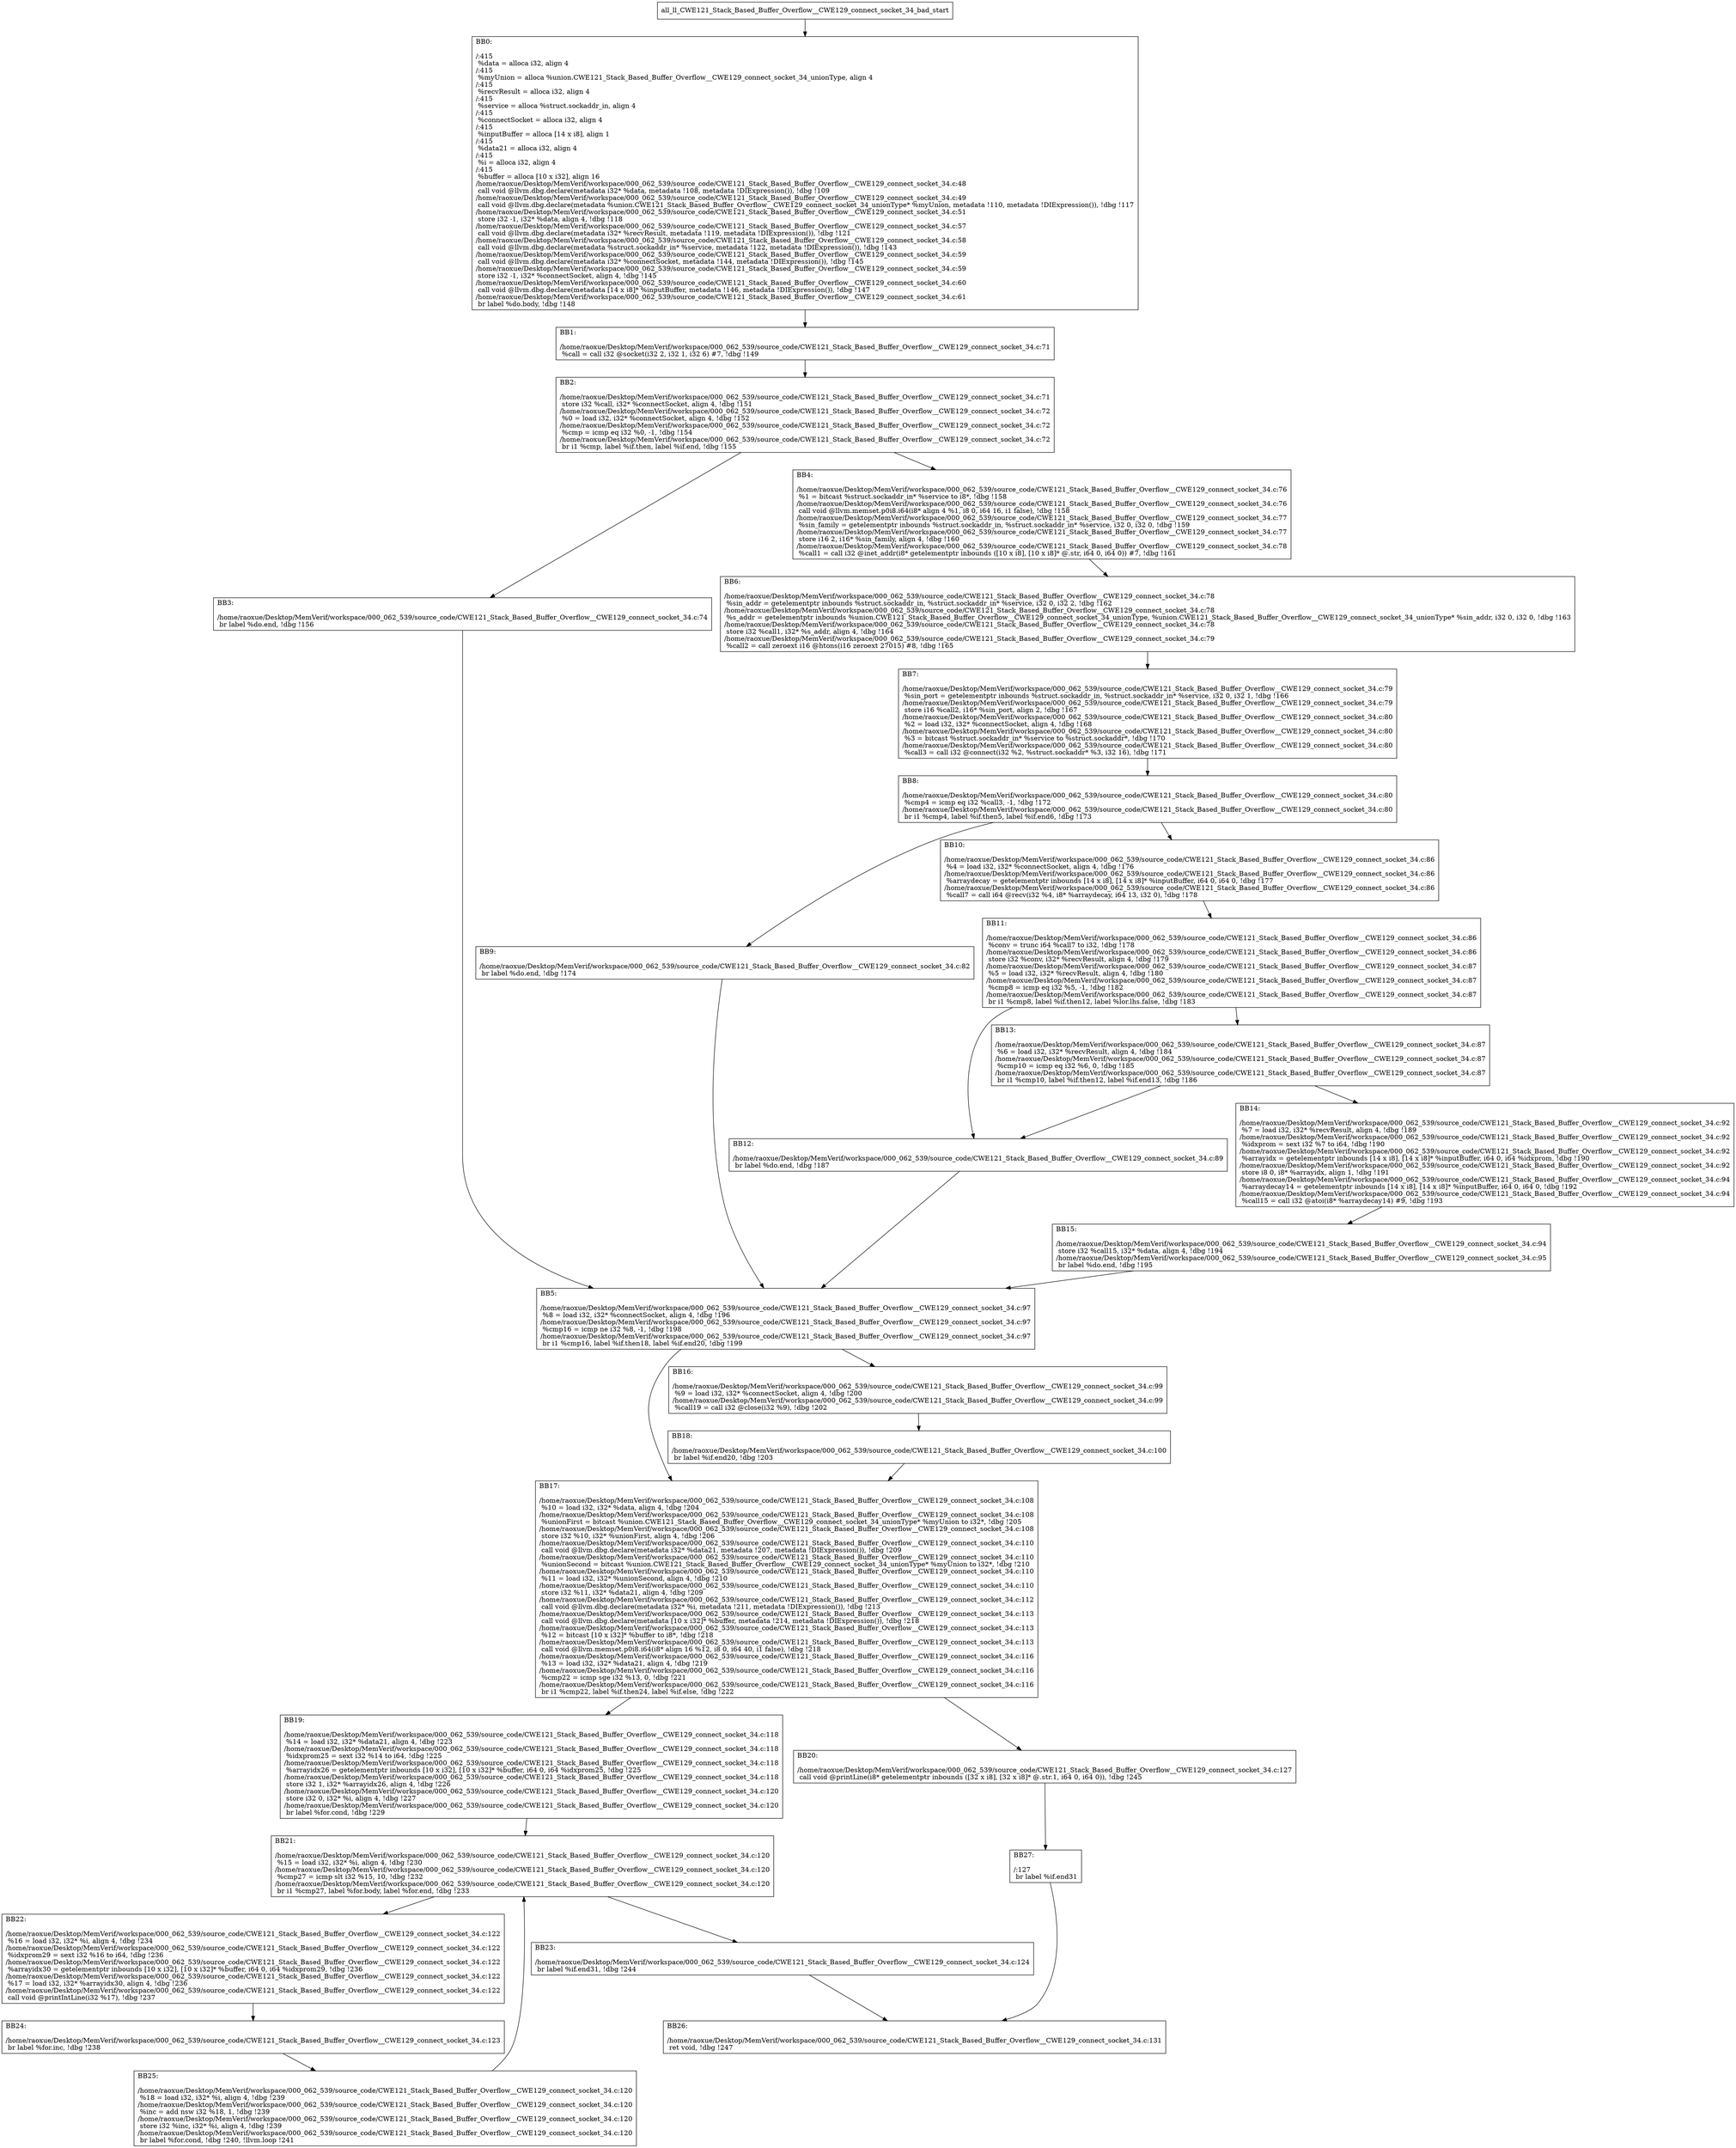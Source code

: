 digraph "CFG for'all_ll_CWE121_Stack_Based_Buffer_Overflow__CWE129_connect_socket_34_bad' function" {
	BBall_ll_CWE121_Stack_Based_Buffer_Overflow__CWE129_connect_socket_34_bad_start[shape=record,label="{all_ll_CWE121_Stack_Based_Buffer_Overflow__CWE129_connect_socket_34_bad_start}"];
	BBall_ll_CWE121_Stack_Based_Buffer_Overflow__CWE129_connect_socket_34_bad_start-> all_ll_CWE121_Stack_Based_Buffer_Overflow__CWE129_connect_socket_34_badBB0;
	all_ll_CWE121_Stack_Based_Buffer_Overflow__CWE129_connect_socket_34_badBB0 [shape=record, label="{BB0:\l\l/:415\l
  %data = alloca i32, align 4\l
/:415\l
  %myUnion = alloca %union.CWE121_Stack_Based_Buffer_Overflow__CWE129_connect_socket_34_unionType, align 4\l
/:415\l
  %recvResult = alloca i32, align 4\l
/:415\l
  %service = alloca %struct.sockaddr_in, align 4\l
/:415\l
  %connectSocket = alloca i32, align 4\l
/:415\l
  %inputBuffer = alloca [14 x i8], align 1\l
/:415\l
  %data21 = alloca i32, align 4\l
/:415\l
  %i = alloca i32, align 4\l
/:415\l
  %buffer = alloca [10 x i32], align 16\l
/home/raoxue/Desktop/MemVerif/workspace/000_062_539/source_code/CWE121_Stack_Based_Buffer_Overflow__CWE129_connect_socket_34.c:48\l
  call void @llvm.dbg.declare(metadata i32* %data, metadata !108, metadata !DIExpression()), !dbg !109\l
/home/raoxue/Desktop/MemVerif/workspace/000_062_539/source_code/CWE121_Stack_Based_Buffer_Overflow__CWE129_connect_socket_34.c:49\l
  call void @llvm.dbg.declare(metadata %union.CWE121_Stack_Based_Buffer_Overflow__CWE129_connect_socket_34_unionType* %myUnion, metadata !110, metadata !DIExpression()), !dbg !117\l
/home/raoxue/Desktop/MemVerif/workspace/000_062_539/source_code/CWE121_Stack_Based_Buffer_Overflow__CWE129_connect_socket_34.c:51\l
  store i32 -1, i32* %data, align 4, !dbg !118\l
/home/raoxue/Desktop/MemVerif/workspace/000_062_539/source_code/CWE121_Stack_Based_Buffer_Overflow__CWE129_connect_socket_34.c:57\l
  call void @llvm.dbg.declare(metadata i32* %recvResult, metadata !119, metadata !DIExpression()), !dbg !121\l
/home/raoxue/Desktop/MemVerif/workspace/000_062_539/source_code/CWE121_Stack_Based_Buffer_Overflow__CWE129_connect_socket_34.c:58\l
  call void @llvm.dbg.declare(metadata %struct.sockaddr_in* %service, metadata !122, metadata !DIExpression()), !dbg !143\l
/home/raoxue/Desktop/MemVerif/workspace/000_062_539/source_code/CWE121_Stack_Based_Buffer_Overflow__CWE129_connect_socket_34.c:59\l
  call void @llvm.dbg.declare(metadata i32* %connectSocket, metadata !144, metadata !DIExpression()), !dbg !145\l
/home/raoxue/Desktop/MemVerif/workspace/000_062_539/source_code/CWE121_Stack_Based_Buffer_Overflow__CWE129_connect_socket_34.c:59\l
  store i32 -1, i32* %connectSocket, align 4, !dbg !145\l
/home/raoxue/Desktop/MemVerif/workspace/000_062_539/source_code/CWE121_Stack_Based_Buffer_Overflow__CWE129_connect_socket_34.c:60\l
  call void @llvm.dbg.declare(metadata [14 x i8]* %inputBuffer, metadata !146, metadata !DIExpression()), !dbg !147\l
/home/raoxue/Desktop/MemVerif/workspace/000_062_539/source_code/CWE121_Stack_Based_Buffer_Overflow__CWE129_connect_socket_34.c:61\l
  br label %do.body, !dbg !148\l
}"];
	all_ll_CWE121_Stack_Based_Buffer_Overflow__CWE129_connect_socket_34_badBB0-> all_ll_CWE121_Stack_Based_Buffer_Overflow__CWE129_connect_socket_34_badBB1;
	all_ll_CWE121_Stack_Based_Buffer_Overflow__CWE129_connect_socket_34_badBB1 [shape=record, label="{BB1:\l\l/home/raoxue/Desktop/MemVerif/workspace/000_062_539/source_code/CWE121_Stack_Based_Buffer_Overflow__CWE129_connect_socket_34.c:71\l
  %call = call i32 @socket(i32 2, i32 1, i32 6) #7, !dbg !149\l
}"];
	all_ll_CWE121_Stack_Based_Buffer_Overflow__CWE129_connect_socket_34_badBB1-> all_ll_CWE121_Stack_Based_Buffer_Overflow__CWE129_connect_socket_34_badBB2;
	all_ll_CWE121_Stack_Based_Buffer_Overflow__CWE129_connect_socket_34_badBB2 [shape=record, label="{BB2:\l\l/home/raoxue/Desktop/MemVerif/workspace/000_062_539/source_code/CWE121_Stack_Based_Buffer_Overflow__CWE129_connect_socket_34.c:71\l
  store i32 %call, i32* %connectSocket, align 4, !dbg !151\l
/home/raoxue/Desktop/MemVerif/workspace/000_062_539/source_code/CWE121_Stack_Based_Buffer_Overflow__CWE129_connect_socket_34.c:72\l
  %0 = load i32, i32* %connectSocket, align 4, !dbg !152\l
/home/raoxue/Desktop/MemVerif/workspace/000_062_539/source_code/CWE121_Stack_Based_Buffer_Overflow__CWE129_connect_socket_34.c:72\l
  %cmp = icmp eq i32 %0, -1, !dbg !154\l
/home/raoxue/Desktop/MemVerif/workspace/000_062_539/source_code/CWE121_Stack_Based_Buffer_Overflow__CWE129_connect_socket_34.c:72\l
  br i1 %cmp, label %if.then, label %if.end, !dbg !155\l
}"];
	all_ll_CWE121_Stack_Based_Buffer_Overflow__CWE129_connect_socket_34_badBB2-> all_ll_CWE121_Stack_Based_Buffer_Overflow__CWE129_connect_socket_34_badBB3;
	all_ll_CWE121_Stack_Based_Buffer_Overflow__CWE129_connect_socket_34_badBB2-> all_ll_CWE121_Stack_Based_Buffer_Overflow__CWE129_connect_socket_34_badBB4;
	all_ll_CWE121_Stack_Based_Buffer_Overflow__CWE129_connect_socket_34_badBB3 [shape=record, label="{BB3:\l\l/home/raoxue/Desktop/MemVerif/workspace/000_062_539/source_code/CWE121_Stack_Based_Buffer_Overflow__CWE129_connect_socket_34.c:74\l
  br label %do.end, !dbg !156\l
}"];
	all_ll_CWE121_Stack_Based_Buffer_Overflow__CWE129_connect_socket_34_badBB3-> all_ll_CWE121_Stack_Based_Buffer_Overflow__CWE129_connect_socket_34_badBB5;
	all_ll_CWE121_Stack_Based_Buffer_Overflow__CWE129_connect_socket_34_badBB4 [shape=record, label="{BB4:\l\l/home/raoxue/Desktop/MemVerif/workspace/000_062_539/source_code/CWE121_Stack_Based_Buffer_Overflow__CWE129_connect_socket_34.c:76\l
  %1 = bitcast %struct.sockaddr_in* %service to i8*, !dbg !158\l
/home/raoxue/Desktop/MemVerif/workspace/000_062_539/source_code/CWE121_Stack_Based_Buffer_Overflow__CWE129_connect_socket_34.c:76\l
  call void @llvm.memset.p0i8.i64(i8* align 4 %1, i8 0, i64 16, i1 false), !dbg !158\l
/home/raoxue/Desktop/MemVerif/workspace/000_062_539/source_code/CWE121_Stack_Based_Buffer_Overflow__CWE129_connect_socket_34.c:77\l
  %sin_family = getelementptr inbounds %struct.sockaddr_in, %struct.sockaddr_in* %service, i32 0, i32 0, !dbg !159\l
/home/raoxue/Desktop/MemVerif/workspace/000_062_539/source_code/CWE121_Stack_Based_Buffer_Overflow__CWE129_connect_socket_34.c:77\l
  store i16 2, i16* %sin_family, align 4, !dbg !160\l
/home/raoxue/Desktop/MemVerif/workspace/000_062_539/source_code/CWE121_Stack_Based_Buffer_Overflow__CWE129_connect_socket_34.c:78\l
  %call1 = call i32 @inet_addr(i8* getelementptr inbounds ([10 x i8], [10 x i8]* @.str, i64 0, i64 0)) #7, !dbg !161\l
}"];
	all_ll_CWE121_Stack_Based_Buffer_Overflow__CWE129_connect_socket_34_badBB4-> all_ll_CWE121_Stack_Based_Buffer_Overflow__CWE129_connect_socket_34_badBB6;
	all_ll_CWE121_Stack_Based_Buffer_Overflow__CWE129_connect_socket_34_badBB6 [shape=record, label="{BB6:\l\l/home/raoxue/Desktop/MemVerif/workspace/000_062_539/source_code/CWE121_Stack_Based_Buffer_Overflow__CWE129_connect_socket_34.c:78\l
  %sin_addr = getelementptr inbounds %struct.sockaddr_in, %struct.sockaddr_in* %service, i32 0, i32 2, !dbg !162\l
/home/raoxue/Desktop/MemVerif/workspace/000_062_539/source_code/CWE121_Stack_Based_Buffer_Overflow__CWE129_connect_socket_34.c:78\l
  %s_addr = getelementptr inbounds %union.CWE121_Stack_Based_Buffer_Overflow__CWE129_connect_socket_34_unionType, %union.CWE121_Stack_Based_Buffer_Overflow__CWE129_connect_socket_34_unionType* %sin_addr, i32 0, i32 0, !dbg !163\l
/home/raoxue/Desktop/MemVerif/workspace/000_062_539/source_code/CWE121_Stack_Based_Buffer_Overflow__CWE129_connect_socket_34.c:78\l
  store i32 %call1, i32* %s_addr, align 4, !dbg !164\l
/home/raoxue/Desktop/MemVerif/workspace/000_062_539/source_code/CWE121_Stack_Based_Buffer_Overflow__CWE129_connect_socket_34.c:79\l
  %call2 = call zeroext i16 @htons(i16 zeroext 27015) #8, !dbg !165\l
}"];
	all_ll_CWE121_Stack_Based_Buffer_Overflow__CWE129_connect_socket_34_badBB6-> all_ll_CWE121_Stack_Based_Buffer_Overflow__CWE129_connect_socket_34_badBB7;
	all_ll_CWE121_Stack_Based_Buffer_Overflow__CWE129_connect_socket_34_badBB7 [shape=record, label="{BB7:\l\l/home/raoxue/Desktop/MemVerif/workspace/000_062_539/source_code/CWE121_Stack_Based_Buffer_Overflow__CWE129_connect_socket_34.c:79\l
  %sin_port = getelementptr inbounds %struct.sockaddr_in, %struct.sockaddr_in* %service, i32 0, i32 1, !dbg !166\l
/home/raoxue/Desktop/MemVerif/workspace/000_062_539/source_code/CWE121_Stack_Based_Buffer_Overflow__CWE129_connect_socket_34.c:79\l
  store i16 %call2, i16* %sin_port, align 2, !dbg !167\l
/home/raoxue/Desktop/MemVerif/workspace/000_062_539/source_code/CWE121_Stack_Based_Buffer_Overflow__CWE129_connect_socket_34.c:80\l
  %2 = load i32, i32* %connectSocket, align 4, !dbg !168\l
/home/raoxue/Desktop/MemVerif/workspace/000_062_539/source_code/CWE121_Stack_Based_Buffer_Overflow__CWE129_connect_socket_34.c:80\l
  %3 = bitcast %struct.sockaddr_in* %service to %struct.sockaddr*, !dbg !170\l
/home/raoxue/Desktop/MemVerif/workspace/000_062_539/source_code/CWE121_Stack_Based_Buffer_Overflow__CWE129_connect_socket_34.c:80\l
  %call3 = call i32 @connect(i32 %2, %struct.sockaddr* %3, i32 16), !dbg !171\l
}"];
	all_ll_CWE121_Stack_Based_Buffer_Overflow__CWE129_connect_socket_34_badBB7-> all_ll_CWE121_Stack_Based_Buffer_Overflow__CWE129_connect_socket_34_badBB8;
	all_ll_CWE121_Stack_Based_Buffer_Overflow__CWE129_connect_socket_34_badBB8 [shape=record, label="{BB8:\l\l/home/raoxue/Desktop/MemVerif/workspace/000_062_539/source_code/CWE121_Stack_Based_Buffer_Overflow__CWE129_connect_socket_34.c:80\l
  %cmp4 = icmp eq i32 %call3, -1, !dbg !172\l
/home/raoxue/Desktop/MemVerif/workspace/000_062_539/source_code/CWE121_Stack_Based_Buffer_Overflow__CWE129_connect_socket_34.c:80\l
  br i1 %cmp4, label %if.then5, label %if.end6, !dbg !173\l
}"];
	all_ll_CWE121_Stack_Based_Buffer_Overflow__CWE129_connect_socket_34_badBB8-> all_ll_CWE121_Stack_Based_Buffer_Overflow__CWE129_connect_socket_34_badBB9;
	all_ll_CWE121_Stack_Based_Buffer_Overflow__CWE129_connect_socket_34_badBB8-> all_ll_CWE121_Stack_Based_Buffer_Overflow__CWE129_connect_socket_34_badBB10;
	all_ll_CWE121_Stack_Based_Buffer_Overflow__CWE129_connect_socket_34_badBB9 [shape=record, label="{BB9:\l\l/home/raoxue/Desktop/MemVerif/workspace/000_062_539/source_code/CWE121_Stack_Based_Buffer_Overflow__CWE129_connect_socket_34.c:82\l
  br label %do.end, !dbg !174\l
}"];
	all_ll_CWE121_Stack_Based_Buffer_Overflow__CWE129_connect_socket_34_badBB9-> all_ll_CWE121_Stack_Based_Buffer_Overflow__CWE129_connect_socket_34_badBB5;
	all_ll_CWE121_Stack_Based_Buffer_Overflow__CWE129_connect_socket_34_badBB10 [shape=record, label="{BB10:\l\l/home/raoxue/Desktop/MemVerif/workspace/000_062_539/source_code/CWE121_Stack_Based_Buffer_Overflow__CWE129_connect_socket_34.c:86\l
  %4 = load i32, i32* %connectSocket, align 4, !dbg !176\l
/home/raoxue/Desktop/MemVerif/workspace/000_062_539/source_code/CWE121_Stack_Based_Buffer_Overflow__CWE129_connect_socket_34.c:86\l
  %arraydecay = getelementptr inbounds [14 x i8], [14 x i8]* %inputBuffer, i64 0, i64 0, !dbg !177\l
/home/raoxue/Desktop/MemVerif/workspace/000_062_539/source_code/CWE121_Stack_Based_Buffer_Overflow__CWE129_connect_socket_34.c:86\l
  %call7 = call i64 @recv(i32 %4, i8* %arraydecay, i64 13, i32 0), !dbg !178\l
}"];
	all_ll_CWE121_Stack_Based_Buffer_Overflow__CWE129_connect_socket_34_badBB10-> all_ll_CWE121_Stack_Based_Buffer_Overflow__CWE129_connect_socket_34_badBB11;
	all_ll_CWE121_Stack_Based_Buffer_Overflow__CWE129_connect_socket_34_badBB11 [shape=record, label="{BB11:\l\l/home/raoxue/Desktop/MemVerif/workspace/000_062_539/source_code/CWE121_Stack_Based_Buffer_Overflow__CWE129_connect_socket_34.c:86\l
  %conv = trunc i64 %call7 to i32, !dbg !178\l
/home/raoxue/Desktop/MemVerif/workspace/000_062_539/source_code/CWE121_Stack_Based_Buffer_Overflow__CWE129_connect_socket_34.c:86\l
  store i32 %conv, i32* %recvResult, align 4, !dbg !179\l
/home/raoxue/Desktop/MemVerif/workspace/000_062_539/source_code/CWE121_Stack_Based_Buffer_Overflow__CWE129_connect_socket_34.c:87\l
  %5 = load i32, i32* %recvResult, align 4, !dbg !180\l
/home/raoxue/Desktop/MemVerif/workspace/000_062_539/source_code/CWE121_Stack_Based_Buffer_Overflow__CWE129_connect_socket_34.c:87\l
  %cmp8 = icmp eq i32 %5, -1, !dbg !182\l
/home/raoxue/Desktop/MemVerif/workspace/000_062_539/source_code/CWE121_Stack_Based_Buffer_Overflow__CWE129_connect_socket_34.c:87\l
  br i1 %cmp8, label %if.then12, label %lor.lhs.false, !dbg !183\l
}"];
	all_ll_CWE121_Stack_Based_Buffer_Overflow__CWE129_connect_socket_34_badBB11-> all_ll_CWE121_Stack_Based_Buffer_Overflow__CWE129_connect_socket_34_badBB12;
	all_ll_CWE121_Stack_Based_Buffer_Overflow__CWE129_connect_socket_34_badBB11-> all_ll_CWE121_Stack_Based_Buffer_Overflow__CWE129_connect_socket_34_badBB13;
	all_ll_CWE121_Stack_Based_Buffer_Overflow__CWE129_connect_socket_34_badBB13 [shape=record, label="{BB13:\l\l/home/raoxue/Desktop/MemVerif/workspace/000_062_539/source_code/CWE121_Stack_Based_Buffer_Overflow__CWE129_connect_socket_34.c:87\l
  %6 = load i32, i32* %recvResult, align 4, !dbg !184\l
/home/raoxue/Desktop/MemVerif/workspace/000_062_539/source_code/CWE121_Stack_Based_Buffer_Overflow__CWE129_connect_socket_34.c:87\l
  %cmp10 = icmp eq i32 %6, 0, !dbg !185\l
/home/raoxue/Desktop/MemVerif/workspace/000_062_539/source_code/CWE121_Stack_Based_Buffer_Overflow__CWE129_connect_socket_34.c:87\l
  br i1 %cmp10, label %if.then12, label %if.end13, !dbg !186\l
}"];
	all_ll_CWE121_Stack_Based_Buffer_Overflow__CWE129_connect_socket_34_badBB13-> all_ll_CWE121_Stack_Based_Buffer_Overflow__CWE129_connect_socket_34_badBB12;
	all_ll_CWE121_Stack_Based_Buffer_Overflow__CWE129_connect_socket_34_badBB13-> all_ll_CWE121_Stack_Based_Buffer_Overflow__CWE129_connect_socket_34_badBB14;
	all_ll_CWE121_Stack_Based_Buffer_Overflow__CWE129_connect_socket_34_badBB12 [shape=record, label="{BB12:\l\l/home/raoxue/Desktop/MemVerif/workspace/000_062_539/source_code/CWE121_Stack_Based_Buffer_Overflow__CWE129_connect_socket_34.c:89\l
  br label %do.end, !dbg !187\l
}"];
	all_ll_CWE121_Stack_Based_Buffer_Overflow__CWE129_connect_socket_34_badBB12-> all_ll_CWE121_Stack_Based_Buffer_Overflow__CWE129_connect_socket_34_badBB5;
	all_ll_CWE121_Stack_Based_Buffer_Overflow__CWE129_connect_socket_34_badBB14 [shape=record, label="{BB14:\l\l/home/raoxue/Desktop/MemVerif/workspace/000_062_539/source_code/CWE121_Stack_Based_Buffer_Overflow__CWE129_connect_socket_34.c:92\l
  %7 = load i32, i32* %recvResult, align 4, !dbg !189\l
/home/raoxue/Desktop/MemVerif/workspace/000_062_539/source_code/CWE121_Stack_Based_Buffer_Overflow__CWE129_connect_socket_34.c:92\l
  %idxprom = sext i32 %7 to i64, !dbg !190\l
/home/raoxue/Desktop/MemVerif/workspace/000_062_539/source_code/CWE121_Stack_Based_Buffer_Overflow__CWE129_connect_socket_34.c:92\l
  %arrayidx = getelementptr inbounds [14 x i8], [14 x i8]* %inputBuffer, i64 0, i64 %idxprom, !dbg !190\l
/home/raoxue/Desktop/MemVerif/workspace/000_062_539/source_code/CWE121_Stack_Based_Buffer_Overflow__CWE129_connect_socket_34.c:92\l
  store i8 0, i8* %arrayidx, align 1, !dbg !191\l
/home/raoxue/Desktop/MemVerif/workspace/000_062_539/source_code/CWE121_Stack_Based_Buffer_Overflow__CWE129_connect_socket_34.c:94\l
  %arraydecay14 = getelementptr inbounds [14 x i8], [14 x i8]* %inputBuffer, i64 0, i64 0, !dbg !192\l
/home/raoxue/Desktop/MemVerif/workspace/000_062_539/source_code/CWE121_Stack_Based_Buffer_Overflow__CWE129_connect_socket_34.c:94\l
  %call15 = call i32 @atoi(i8* %arraydecay14) #9, !dbg !193\l
}"];
	all_ll_CWE121_Stack_Based_Buffer_Overflow__CWE129_connect_socket_34_badBB14-> all_ll_CWE121_Stack_Based_Buffer_Overflow__CWE129_connect_socket_34_badBB15;
	all_ll_CWE121_Stack_Based_Buffer_Overflow__CWE129_connect_socket_34_badBB15 [shape=record, label="{BB15:\l\l/home/raoxue/Desktop/MemVerif/workspace/000_062_539/source_code/CWE121_Stack_Based_Buffer_Overflow__CWE129_connect_socket_34.c:94\l
  store i32 %call15, i32* %data, align 4, !dbg !194\l
/home/raoxue/Desktop/MemVerif/workspace/000_062_539/source_code/CWE121_Stack_Based_Buffer_Overflow__CWE129_connect_socket_34.c:95\l
  br label %do.end, !dbg !195\l
}"];
	all_ll_CWE121_Stack_Based_Buffer_Overflow__CWE129_connect_socket_34_badBB15-> all_ll_CWE121_Stack_Based_Buffer_Overflow__CWE129_connect_socket_34_badBB5;
	all_ll_CWE121_Stack_Based_Buffer_Overflow__CWE129_connect_socket_34_badBB5 [shape=record, label="{BB5:\l\l/home/raoxue/Desktop/MemVerif/workspace/000_062_539/source_code/CWE121_Stack_Based_Buffer_Overflow__CWE129_connect_socket_34.c:97\l
  %8 = load i32, i32* %connectSocket, align 4, !dbg !196\l
/home/raoxue/Desktop/MemVerif/workspace/000_062_539/source_code/CWE121_Stack_Based_Buffer_Overflow__CWE129_connect_socket_34.c:97\l
  %cmp16 = icmp ne i32 %8, -1, !dbg !198\l
/home/raoxue/Desktop/MemVerif/workspace/000_062_539/source_code/CWE121_Stack_Based_Buffer_Overflow__CWE129_connect_socket_34.c:97\l
  br i1 %cmp16, label %if.then18, label %if.end20, !dbg !199\l
}"];
	all_ll_CWE121_Stack_Based_Buffer_Overflow__CWE129_connect_socket_34_badBB5-> all_ll_CWE121_Stack_Based_Buffer_Overflow__CWE129_connect_socket_34_badBB16;
	all_ll_CWE121_Stack_Based_Buffer_Overflow__CWE129_connect_socket_34_badBB5-> all_ll_CWE121_Stack_Based_Buffer_Overflow__CWE129_connect_socket_34_badBB17;
	all_ll_CWE121_Stack_Based_Buffer_Overflow__CWE129_connect_socket_34_badBB16 [shape=record, label="{BB16:\l\l/home/raoxue/Desktop/MemVerif/workspace/000_062_539/source_code/CWE121_Stack_Based_Buffer_Overflow__CWE129_connect_socket_34.c:99\l
  %9 = load i32, i32* %connectSocket, align 4, !dbg !200\l
/home/raoxue/Desktop/MemVerif/workspace/000_062_539/source_code/CWE121_Stack_Based_Buffer_Overflow__CWE129_connect_socket_34.c:99\l
  %call19 = call i32 @close(i32 %9), !dbg !202\l
}"];
	all_ll_CWE121_Stack_Based_Buffer_Overflow__CWE129_connect_socket_34_badBB16-> all_ll_CWE121_Stack_Based_Buffer_Overflow__CWE129_connect_socket_34_badBB18;
	all_ll_CWE121_Stack_Based_Buffer_Overflow__CWE129_connect_socket_34_badBB18 [shape=record, label="{BB18:\l\l/home/raoxue/Desktop/MemVerif/workspace/000_062_539/source_code/CWE121_Stack_Based_Buffer_Overflow__CWE129_connect_socket_34.c:100\l
  br label %if.end20, !dbg !203\l
}"];
	all_ll_CWE121_Stack_Based_Buffer_Overflow__CWE129_connect_socket_34_badBB18-> all_ll_CWE121_Stack_Based_Buffer_Overflow__CWE129_connect_socket_34_badBB17;
	all_ll_CWE121_Stack_Based_Buffer_Overflow__CWE129_connect_socket_34_badBB17 [shape=record, label="{BB17:\l\l/home/raoxue/Desktop/MemVerif/workspace/000_062_539/source_code/CWE121_Stack_Based_Buffer_Overflow__CWE129_connect_socket_34.c:108\l
  %10 = load i32, i32* %data, align 4, !dbg !204\l
/home/raoxue/Desktop/MemVerif/workspace/000_062_539/source_code/CWE121_Stack_Based_Buffer_Overflow__CWE129_connect_socket_34.c:108\l
  %unionFirst = bitcast %union.CWE121_Stack_Based_Buffer_Overflow__CWE129_connect_socket_34_unionType* %myUnion to i32*, !dbg !205\l
/home/raoxue/Desktop/MemVerif/workspace/000_062_539/source_code/CWE121_Stack_Based_Buffer_Overflow__CWE129_connect_socket_34.c:108\l
  store i32 %10, i32* %unionFirst, align 4, !dbg !206\l
/home/raoxue/Desktop/MemVerif/workspace/000_062_539/source_code/CWE121_Stack_Based_Buffer_Overflow__CWE129_connect_socket_34.c:110\l
  call void @llvm.dbg.declare(metadata i32* %data21, metadata !207, metadata !DIExpression()), !dbg !209\l
/home/raoxue/Desktop/MemVerif/workspace/000_062_539/source_code/CWE121_Stack_Based_Buffer_Overflow__CWE129_connect_socket_34.c:110\l
  %unionSecond = bitcast %union.CWE121_Stack_Based_Buffer_Overflow__CWE129_connect_socket_34_unionType* %myUnion to i32*, !dbg !210\l
/home/raoxue/Desktop/MemVerif/workspace/000_062_539/source_code/CWE121_Stack_Based_Buffer_Overflow__CWE129_connect_socket_34.c:110\l
  %11 = load i32, i32* %unionSecond, align 4, !dbg !210\l
/home/raoxue/Desktop/MemVerif/workspace/000_062_539/source_code/CWE121_Stack_Based_Buffer_Overflow__CWE129_connect_socket_34.c:110\l
  store i32 %11, i32* %data21, align 4, !dbg !209\l
/home/raoxue/Desktop/MemVerif/workspace/000_062_539/source_code/CWE121_Stack_Based_Buffer_Overflow__CWE129_connect_socket_34.c:112\l
  call void @llvm.dbg.declare(metadata i32* %i, metadata !211, metadata !DIExpression()), !dbg !213\l
/home/raoxue/Desktop/MemVerif/workspace/000_062_539/source_code/CWE121_Stack_Based_Buffer_Overflow__CWE129_connect_socket_34.c:113\l
  call void @llvm.dbg.declare(metadata [10 x i32]* %buffer, metadata !214, metadata !DIExpression()), !dbg !218\l
/home/raoxue/Desktop/MemVerif/workspace/000_062_539/source_code/CWE121_Stack_Based_Buffer_Overflow__CWE129_connect_socket_34.c:113\l
  %12 = bitcast [10 x i32]* %buffer to i8*, !dbg !218\l
/home/raoxue/Desktop/MemVerif/workspace/000_062_539/source_code/CWE121_Stack_Based_Buffer_Overflow__CWE129_connect_socket_34.c:113\l
  call void @llvm.memset.p0i8.i64(i8* align 16 %12, i8 0, i64 40, i1 false), !dbg !218\l
/home/raoxue/Desktop/MemVerif/workspace/000_062_539/source_code/CWE121_Stack_Based_Buffer_Overflow__CWE129_connect_socket_34.c:116\l
  %13 = load i32, i32* %data21, align 4, !dbg !219\l
/home/raoxue/Desktop/MemVerif/workspace/000_062_539/source_code/CWE121_Stack_Based_Buffer_Overflow__CWE129_connect_socket_34.c:116\l
  %cmp22 = icmp sge i32 %13, 0, !dbg !221\l
/home/raoxue/Desktop/MemVerif/workspace/000_062_539/source_code/CWE121_Stack_Based_Buffer_Overflow__CWE129_connect_socket_34.c:116\l
  br i1 %cmp22, label %if.then24, label %if.else, !dbg !222\l
}"];
	all_ll_CWE121_Stack_Based_Buffer_Overflow__CWE129_connect_socket_34_badBB17-> all_ll_CWE121_Stack_Based_Buffer_Overflow__CWE129_connect_socket_34_badBB19;
	all_ll_CWE121_Stack_Based_Buffer_Overflow__CWE129_connect_socket_34_badBB17-> all_ll_CWE121_Stack_Based_Buffer_Overflow__CWE129_connect_socket_34_badBB20;
	all_ll_CWE121_Stack_Based_Buffer_Overflow__CWE129_connect_socket_34_badBB19 [shape=record, label="{BB19:\l\l/home/raoxue/Desktop/MemVerif/workspace/000_062_539/source_code/CWE121_Stack_Based_Buffer_Overflow__CWE129_connect_socket_34.c:118\l
  %14 = load i32, i32* %data21, align 4, !dbg !223\l
/home/raoxue/Desktop/MemVerif/workspace/000_062_539/source_code/CWE121_Stack_Based_Buffer_Overflow__CWE129_connect_socket_34.c:118\l
  %idxprom25 = sext i32 %14 to i64, !dbg !225\l
/home/raoxue/Desktop/MemVerif/workspace/000_062_539/source_code/CWE121_Stack_Based_Buffer_Overflow__CWE129_connect_socket_34.c:118\l
  %arrayidx26 = getelementptr inbounds [10 x i32], [10 x i32]* %buffer, i64 0, i64 %idxprom25, !dbg !225\l
/home/raoxue/Desktop/MemVerif/workspace/000_062_539/source_code/CWE121_Stack_Based_Buffer_Overflow__CWE129_connect_socket_34.c:118\l
  store i32 1, i32* %arrayidx26, align 4, !dbg !226\l
/home/raoxue/Desktop/MemVerif/workspace/000_062_539/source_code/CWE121_Stack_Based_Buffer_Overflow__CWE129_connect_socket_34.c:120\l
  store i32 0, i32* %i, align 4, !dbg !227\l
/home/raoxue/Desktop/MemVerif/workspace/000_062_539/source_code/CWE121_Stack_Based_Buffer_Overflow__CWE129_connect_socket_34.c:120\l
  br label %for.cond, !dbg !229\l
}"];
	all_ll_CWE121_Stack_Based_Buffer_Overflow__CWE129_connect_socket_34_badBB19-> all_ll_CWE121_Stack_Based_Buffer_Overflow__CWE129_connect_socket_34_badBB21;
	all_ll_CWE121_Stack_Based_Buffer_Overflow__CWE129_connect_socket_34_badBB21 [shape=record, label="{BB21:\l\l/home/raoxue/Desktop/MemVerif/workspace/000_062_539/source_code/CWE121_Stack_Based_Buffer_Overflow__CWE129_connect_socket_34.c:120\l
  %15 = load i32, i32* %i, align 4, !dbg !230\l
/home/raoxue/Desktop/MemVerif/workspace/000_062_539/source_code/CWE121_Stack_Based_Buffer_Overflow__CWE129_connect_socket_34.c:120\l
  %cmp27 = icmp slt i32 %15, 10, !dbg !232\l
/home/raoxue/Desktop/MemVerif/workspace/000_062_539/source_code/CWE121_Stack_Based_Buffer_Overflow__CWE129_connect_socket_34.c:120\l
  br i1 %cmp27, label %for.body, label %for.end, !dbg !233\l
}"];
	all_ll_CWE121_Stack_Based_Buffer_Overflow__CWE129_connect_socket_34_badBB21-> all_ll_CWE121_Stack_Based_Buffer_Overflow__CWE129_connect_socket_34_badBB22;
	all_ll_CWE121_Stack_Based_Buffer_Overflow__CWE129_connect_socket_34_badBB21-> all_ll_CWE121_Stack_Based_Buffer_Overflow__CWE129_connect_socket_34_badBB23;
	all_ll_CWE121_Stack_Based_Buffer_Overflow__CWE129_connect_socket_34_badBB22 [shape=record, label="{BB22:\l\l/home/raoxue/Desktop/MemVerif/workspace/000_062_539/source_code/CWE121_Stack_Based_Buffer_Overflow__CWE129_connect_socket_34.c:122\l
  %16 = load i32, i32* %i, align 4, !dbg !234\l
/home/raoxue/Desktop/MemVerif/workspace/000_062_539/source_code/CWE121_Stack_Based_Buffer_Overflow__CWE129_connect_socket_34.c:122\l
  %idxprom29 = sext i32 %16 to i64, !dbg !236\l
/home/raoxue/Desktop/MemVerif/workspace/000_062_539/source_code/CWE121_Stack_Based_Buffer_Overflow__CWE129_connect_socket_34.c:122\l
  %arrayidx30 = getelementptr inbounds [10 x i32], [10 x i32]* %buffer, i64 0, i64 %idxprom29, !dbg !236\l
/home/raoxue/Desktop/MemVerif/workspace/000_062_539/source_code/CWE121_Stack_Based_Buffer_Overflow__CWE129_connect_socket_34.c:122\l
  %17 = load i32, i32* %arrayidx30, align 4, !dbg !236\l
/home/raoxue/Desktop/MemVerif/workspace/000_062_539/source_code/CWE121_Stack_Based_Buffer_Overflow__CWE129_connect_socket_34.c:122\l
  call void @printIntLine(i32 %17), !dbg !237\l
}"];
	all_ll_CWE121_Stack_Based_Buffer_Overflow__CWE129_connect_socket_34_badBB22-> all_ll_CWE121_Stack_Based_Buffer_Overflow__CWE129_connect_socket_34_badBB24;
	all_ll_CWE121_Stack_Based_Buffer_Overflow__CWE129_connect_socket_34_badBB24 [shape=record, label="{BB24:\l\l/home/raoxue/Desktop/MemVerif/workspace/000_062_539/source_code/CWE121_Stack_Based_Buffer_Overflow__CWE129_connect_socket_34.c:123\l
  br label %for.inc, !dbg !238\l
}"];
	all_ll_CWE121_Stack_Based_Buffer_Overflow__CWE129_connect_socket_34_badBB24-> all_ll_CWE121_Stack_Based_Buffer_Overflow__CWE129_connect_socket_34_badBB25;
	all_ll_CWE121_Stack_Based_Buffer_Overflow__CWE129_connect_socket_34_badBB25 [shape=record, label="{BB25:\l\l/home/raoxue/Desktop/MemVerif/workspace/000_062_539/source_code/CWE121_Stack_Based_Buffer_Overflow__CWE129_connect_socket_34.c:120\l
  %18 = load i32, i32* %i, align 4, !dbg !239\l
/home/raoxue/Desktop/MemVerif/workspace/000_062_539/source_code/CWE121_Stack_Based_Buffer_Overflow__CWE129_connect_socket_34.c:120\l
  %inc = add nsw i32 %18, 1, !dbg !239\l
/home/raoxue/Desktop/MemVerif/workspace/000_062_539/source_code/CWE121_Stack_Based_Buffer_Overflow__CWE129_connect_socket_34.c:120\l
  store i32 %inc, i32* %i, align 4, !dbg !239\l
/home/raoxue/Desktop/MemVerif/workspace/000_062_539/source_code/CWE121_Stack_Based_Buffer_Overflow__CWE129_connect_socket_34.c:120\l
  br label %for.cond, !dbg !240, !llvm.loop !241\l
}"];
	all_ll_CWE121_Stack_Based_Buffer_Overflow__CWE129_connect_socket_34_badBB25-> all_ll_CWE121_Stack_Based_Buffer_Overflow__CWE129_connect_socket_34_badBB21;
	all_ll_CWE121_Stack_Based_Buffer_Overflow__CWE129_connect_socket_34_badBB23 [shape=record, label="{BB23:\l\l/home/raoxue/Desktop/MemVerif/workspace/000_062_539/source_code/CWE121_Stack_Based_Buffer_Overflow__CWE129_connect_socket_34.c:124\l
  br label %if.end31, !dbg !244\l
}"];
	all_ll_CWE121_Stack_Based_Buffer_Overflow__CWE129_connect_socket_34_badBB23-> all_ll_CWE121_Stack_Based_Buffer_Overflow__CWE129_connect_socket_34_badBB26;
	all_ll_CWE121_Stack_Based_Buffer_Overflow__CWE129_connect_socket_34_badBB20 [shape=record, label="{BB20:\l\l/home/raoxue/Desktop/MemVerif/workspace/000_062_539/source_code/CWE121_Stack_Based_Buffer_Overflow__CWE129_connect_socket_34.c:127\l
  call void @printLine(i8* getelementptr inbounds ([32 x i8], [32 x i8]* @.str.1, i64 0, i64 0)), !dbg !245\l
}"];
	all_ll_CWE121_Stack_Based_Buffer_Overflow__CWE129_connect_socket_34_badBB20-> all_ll_CWE121_Stack_Based_Buffer_Overflow__CWE129_connect_socket_34_badBB27;
	all_ll_CWE121_Stack_Based_Buffer_Overflow__CWE129_connect_socket_34_badBB27 [shape=record, label="{BB27:\l\l/:127\l
  br label %if.end31\l
}"];
	all_ll_CWE121_Stack_Based_Buffer_Overflow__CWE129_connect_socket_34_badBB27-> all_ll_CWE121_Stack_Based_Buffer_Overflow__CWE129_connect_socket_34_badBB26;
	all_ll_CWE121_Stack_Based_Buffer_Overflow__CWE129_connect_socket_34_badBB26 [shape=record, label="{BB26:\l\l/home/raoxue/Desktop/MemVerif/workspace/000_062_539/source_code/CWE121_Stack_Based_Buffer_Overflow__CWE129_connect_socket_34.c:131\l
  ret void, !dbg !247\l
}"];
}
